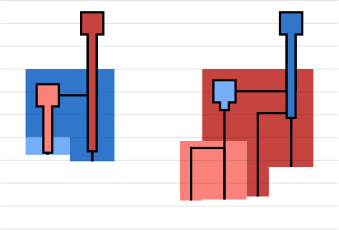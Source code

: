 <?xml version="1.0"?>
<!DOCTYPE ipe SYSTEM "ipe.dtd">
<ipe version="70212" creator="svgtoipe 20191210">
<ipestyle>
<layout paper="768 576" frame="768 576" origin="0 0"/>
<opacity name="10%" value="0.10"/>
<opacity name="20%" value="0.20"/>
<opacity name="30%" value="0.30"/>
<opacity name="40%" value="0.40"/>
<opacity name="50%" value="0.50"/>
<opacity name="60%" value="0.60"/>
<opacity name="70%" value="0.70"/>
<opacity name="80%" value="0.80"/>
<opacity name="90%" value="0.90"/>
<pathstyle cap="0" join="0" fillrule="wind"/>
</ipestyle>
<page>
<group matrix="1 0 0 -1 0 576">
<group>
<group matrix="1 0 0 1 412.199 350">
<group>
<path fill="0.458824 0.682353 0.968627">
-24 24.1195 m
-24 17.6792 l
-8 17.6792 l
-8 24.1195 l
-24 24.1195 l
h
</path>
<path fill="0.188235 0.466667 0.796078" pen="48">
8 2.68874 m
8 17.6793 l
8 25.5253 l
8 26.4274 l
-8 26.4274 l
-8 25.5253 l
-8 24.1195 l
-8 17.6793 l
-24 17.6793 l
-24 2.68874 l
-24 -6.76273 l
8 -6.76273 l
8 2.68874 l
h
</path>
</group>
</group>
<group matrix="1 0 0 1 463.801 350">
<group>
<path fill="0.984314 0.509804 0.478431">
4 39.096 m
4 40.1527 l
-12 40.1527 l
-12 40.1627 l
-12 40.5543 l
-20 40.5543 l
-20 40.1627 l
-20 21.6377 l
-20 19.1306 l
-12 19.1306 l
4 19.1306 l
4 21.6377 l
4 39.096 l
h
</path>
<path fill="0.776471 0.262745 0.25098" pen="56">
28 1.23727 m
28 9.08326 l
28 19.1307 l
28 28.4949 l
12 28.4949 l
12 28.5049 l
12 39.096 l
4 39.096 l
4 28.5049 l
4 19.1307 l
-12 19.1307 l
-12 1.23727 l
-12 -6.76273 l
28 -6.76273 l
28 1.23727 l
h
</path>
</group>
</group>
<group matrix="1 0 0 1 400 350">
<group>
<path stroke="0 0 0" opacity="10%" pen="0.4">
-20.801 -31.4256 m
100.801 -31.4256 l
</path>
<path stroke="0 0 0" opacity="10%" pen="0.4">
-20.801 -23.2046 m
100.801 -23.2046 l
</path>
<path stroke="0 0 0" opacity="10%" pen="0.4">
-20.801 -14.9837 m
100.801 -14.9837 l
</path>
<path stroke="0 0 0" opacity="10%" pen="0.4">
-20.801 -6.76273 m
100.801 -6.76273 l
</path>
<path stroke="0 0 0" opacity="10%" pen="0.4">
-20.801 1.45822 m
100.801 1.45822 l
</path>
<path stroke="0 0 0" opacity="10%" pen="0.4">
-20.801 9.67918 m
100.801 9.67918 l
</path>
<path stroke="0 0 0" opacity="10%" pen="0.4">
-20.801 17.9001 m
100.801 17.9001 l
</path>
<path stroke="0 0 0" opacity="10%" pen="0.4">
-20.801 26.1211 m
100.801 26.1211 l
</path>
<path stroke="0 0 0" opacity="10%" pen="0.4">
-20.801 34.342 m
100.801 34.342 l
</path>
<path stroke="0 0 0" opacity="10%" pen="0.4">
-20.801 42.563 m
100.801 42.563 l
</path>
<path stroke="0 0 0" opacity="10%" pen="0.4">
-20.801 50.7839 m
100.801 50.7839 l
</path>
</group>
</group>
<group matrix="1 0 0 1 412.199 350">
<group>
<path stroke="0 0 0" pen="0.8">
-16 2.68874 m
-16 24.1295 l
</path>
<path stroke="0 0 0" pen="0.8">
-16.4 2.68874 m
0 2.68874 l
</path>
<path stroke="0 0 0" pen="0.8">
0 2.68874 m
0 26.4374 l
</path>
<path stroke="0 0 0" pen="0.8">
0 2.68874 m
0 26.4374 l
</path>
</group>
</group>
<group matrix="1 0 0 1 412.199 350">
<group>
<path stroke="0 0 0" pen="4">
0 2.68874 m
0 -23.2046 l
</path>
<path stroke="0 0 0" pen="4">
0 2.68874 m
0 23.2401 l
0 2.68874 l
0 23.2401 l
0 2.68874 l
0 -23.2046 l
</path>
<path stroke="0 0 0" fill="0.776471 0.262745 0.25098" stroke-opacity="opaque" pen="0.8">
-4 -27.2046 m
4 -27.2046 l
4 -19.2046 l
-4 -19.2046 l
-4 -27.2046 l
h
</path>
<path stroke="0.776471 0.262745 0.25098" fill="0.776471 0.262745 0.25098" stroke-opacity="opaque" pen="2.4">
0 2.68874 m
0 22.4401 l
0 2.68874 l
0 22.4401 l
0 2.68874 l
0 -23.2046 l
</path>
<path stroke="0 0 0" pen="4">
-16 2.68874 m
-16 23.762 l
-16 2.68874 l
-16 23.762 l
</path>
<path stroke="0 0 0" fill="0.984314 0.509804 0.478431" stroke-opacity="opaque" pen="0.8">
-20 -1.31126 m
-12 -1.31126 l
-12 6.68874 l
-20 6.68874 l
-20 -1.31126 l
h
</path>
<path stroke="0.984314 0.509804 0.478431" fill="0.984314 0.509804 0.478431" stroke-opacity="opaque" pen="2.4">
-16 2.68874 m
-16 22.962 l
-16 2.68874 l
-16 22.962 l
</path>
</group>
</group>
<group matrix="1 0 0 1 463.801 350">
<group>
<path stroke="0 0 0" pen="0.8">
-4 1.23727 m
-4 21.6377 l
</path>
<path stroke="0 0 0" pen="0.8">
-4.4 1.23727 m
20 1.23727 l
</path>
<path stroke="0 0 0" pen="0.8">
-16 21.6377 m
-16 40.5643 l
</path>
<path stroke="0 0 0" pen="0.8">
-16.4 21.6377 m
-4 21.6377 l
</path>
<path stroke="0 0 0" pen="0.8">
-4 21.6377 m
-4 40.1627 l
</path>
<path stroke="0 0 0" pen="0.8">
-4 21.6377 m
-4 40.1627 l
</path>
<path stroke="0 0 0" pen="0.8">
20 1.23727 m
20 9.08326 l
</path>
<path stroke="0 0 0" pen="0.8">
20 1.23727 m
20 9.08326 l
</path>
<path stroke="0 0 0" pen="0.8">
8 9.08326 m
8 39.106 l
</path>
<path stroke="0 0 0" pen="0.8">
7.6 9.08326 m
20 9.08326 l
</path>
<path stroke="0 0 0" pen="0.8">
20 9.08326 m
20 28.5049 l
</path>
<path stroke="0 0 0" pen="0.8">
20 9.08326 m
20 28.5049 l
</path>
</group>
</group>
<group matrix="1 0 0 1 463.801 350">
<group>
<path stroke="0 0 0" pen="4">
20 1.23727 m
20 -21.7532 l
</path>
<path stroke="0 0 0" pen="4">
20 9.08326 m
20 11.2293 l
20 9.08326 l
20 11.2293 l
20 1.23727 l
20 9.08326 l
20 1.23727 l
20 -23.2046 l
</path>
<path stroke="0 0 0" fill="0.188235 0.466667 0.796078" stroke-opacity="opaque" pen="0.8">
16 -27.2046 m
24 -27.2046 l
24 -19.2046 l
16 -19.2046 l
16 -27.2046 l
h
</path>
<path stroke="0.188235 0.466667 0.796078" fill="0.188235 0.466667 0.796078" stroke-opacity="opaque" pen="2.4">
20 9.08326 m
20 10.4293 l
20 9.08326 l
20 10.4293 l
20 1.23727 l
20 9.08326 l
20 1.23727 l
20 -23.2046 l
</path>
<path stroke="0 0 0" pen="4">
-4 1.23727 m
-4 8.39977 l
-4 1.23727 l
-4 8.39977 l
</path>
<path stroke="0 0 0" fill="0.458824 0.682353 0.968627" stroke-opacity="opaque" pen="0.8">
-8 -2.76273 m
0 -2.76273 l
0 5.23727 l
-8 5.23727 l
-8 -2.76273 l
h
</path>
<path stroke="0.458824 0.682353 0.968627" fill="0.458824 0.682353 0.968627" stroke-opacity="opaque" pen="2.4">
-4 1.23727 m
-4 7.59977 l
-4 1.23727 l
-4 7.59977 l
</path>
</group>
</group>
</group>
</group>
</page>
</ipe>
